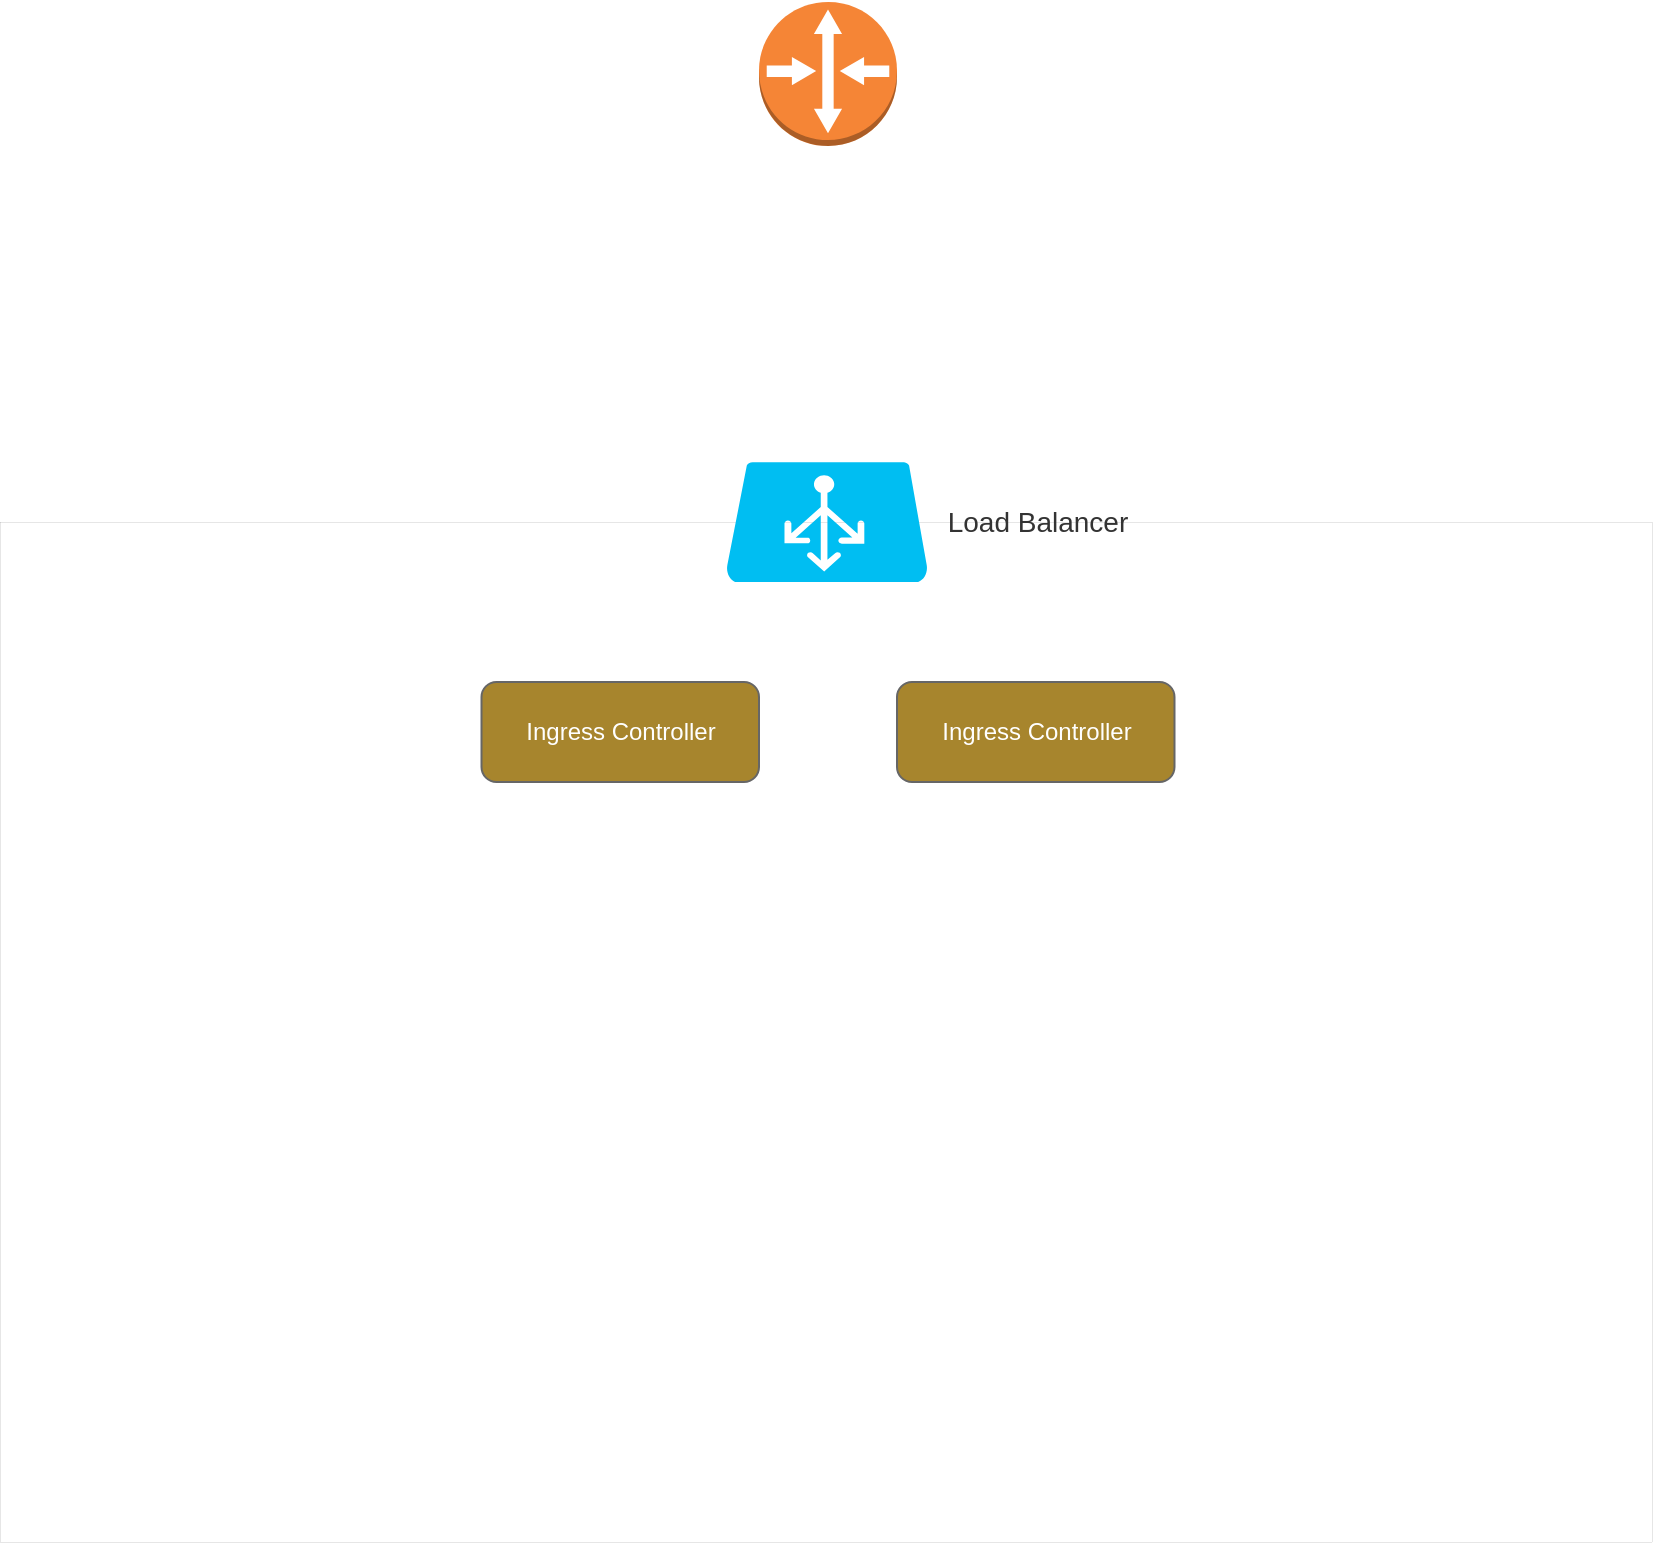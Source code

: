 <mxfile version="20.5.3" type="github">
  <diagram id="a1CHIfD1MNtg-3mOQyhZ" name="第 1 页">
    <mxGraphModel dx="1185" dy="900" grid="1" gridSize="10" guides="1" tooltips="1" connect="1" arrows="1" fold="1" page="1" pageScale="1" pageWidth="827" pageHeight="1169" math="0" shadow="0">
      <root>
        <mxCell id="0" />
        <mxCell id="1" parent="0" />
        <mxCell id="5qL3P_yVnfUD6-obJIHw-1" value="" style="rounded=0;whiteSpace=wrap;html=1;strokeWidth=0;" vertex="1" parent="1">
          <mxGeometry y="300" width="826" height="510" as="geometry" />
        </mxCell>
        <mxCell id="5qL3P_yVnfUD6-obJIHw-2" value="" style="outlineConnect=0;dashed=0;verticalLabelPosition=bottom;verticalAlign=top;align=center;html=1;shape=mxgraph.aws3.router;fillColor=#F58536;gradientColor=none;" vertex="1" parent="1">
          <mxGeometry x="379.5" y="40" width="69" height="72" as="geometry" />
        </mxCell>
        <mxCell id="5qL3P_yVnfUD6-obJIHw-5" value="&lt;font style=&quot;font-size: 12px;&quot; color=&quot;#ffffff&quot;&gt;Ingress Controller&lt;/font&gt;" style="rounded=1;whiteSpace=wrap;html=1;fillColor=#A7852D;fontColor=#333333;strokeColor=#666666;" vertex="1" parent="1">
          <mxGeometry x="448.5" y="380" width="138.75" height="50" as="geometry" />
        </mxCell>
        <mxCell id="5qL3P_yVnfUD6-obJIHw-8" value="" style="verticalLabelPosition=bottom;html=1;verticalAlign=top;align=center;strokeColor=none;fillColor=#00BEF2;shape=mxgraph.azure.azure_load_balancer;fontSize=14;fontColor=#FFFFFF;" vertex="1" parent="1">
          <mxGeometry x="363" y="270" width="101" height="60" as="geometry" />
        </mxCell>
        <mxCell id="5qL3P_yVnfUD6-obJIHw-9" value="&lt;font color=&quot;#333333&quot;&gt;Load Balancer&lt;/font&gt;" style="text;html=1;strokeColor=none;fillColor=none;align=center;verticalAlign=middle;whiteSpace=wrap;rounded=0;fontSize=14;fontColor=#FFFFFF;" vertex="1" parent="1">
          <mxGeometry x="464" y="285" width="110" height="30" as="geometry" />
        </mxCell>
        <mxCell id="5qL3P_yVnfUD6-obJIHw-11" value="&lt;font style=&quot;font-size: 12px;&quot; color=&quot;#ffffff&quot;&gt;Ingress Controller&lt;/font&gt;" style="rounded=1;whiteSpace=wrap;html=1;fillColor=#A7852D;fontColor=#333333;strokeColor=#666666;" vertex="1" parent="1">
          <mxGeometry x="240.75" y="380" width="138.75" height="50" as="geometry" />
        </mxCell>
      </root>
    </mxGraphModel>
  </diagram>
</mxfile>

